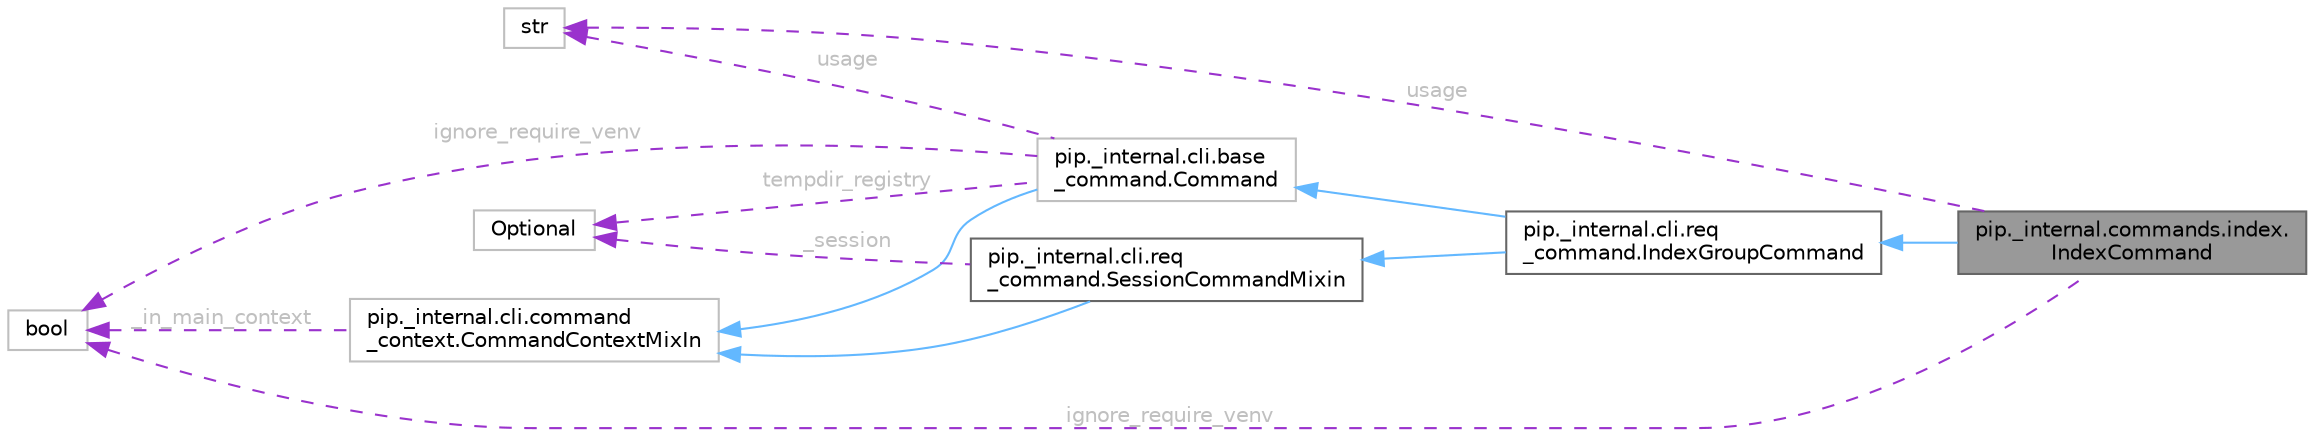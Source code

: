 digraph "pip._internal.commands.index.IndexCommand"
{
 // LATEX_PDF_SIZE
  bgcolor="transparent";
  edge [fontname=Helvetica,fontsize=10,labelfontname=Helvetica,labelfontsize=10];
  node [fontname=Helvetica,fontsize=10,shape=box,height=0.2,width=0.4];
  rankdir="LR";
  Node1 [id="Node000001",label="pip._internal.commands.index.\lIndexCommand",height=0.2,width=0.4,color="gray40", fillcolor="grey60", style="filled", fontcolor="black",tooltip=" "];
  Node2 -> Node1 [id="edge13_Node000001_Node000002",dir="back",color="steelblue1",style="solid",tooltip=" "];
  Node2 [id="Node000002",label="pip._internal.cli.req\l_command.IndexGroupCommand",height=0.2,width=0.4,color="gray40", fillcolor="white", style="filled",URL="$d7/dbf/classpip_1_1__internal_1_1cli_1_1req__command_1_1IndexGroupCommand.html",tooltip=" "];
  Node3 -> Node2 [id="edge14_Node000002_Node000003",dir="back",color="steelblue1",style="solid",tooltip=" "];
  Node3 [id="Node000003",label="pip._internal.cli.base\l_command.Command",height=0.2,width=0.4,color="grey75", fillcolor="white", style="filled",URL="$de/d79/classpip_1_1__internal_1_1cli_1_1base__command_1_1Command.html",tooltip=" "];
  Node4 -> Node3 [id="edge15_Node000003_Node000004",dir="back",color="steelblue1",style="solid",tooltip=" "];
  Node4 [id="Node000004",label="pip._internal.cli.command\l_context.CommandContextMixIn",height=0.2,width=0.4,color="grey75", fillcolor="white", style="filled",URL="$d5/d6c/classpip_1_1__internal_1_1cli_1_1command__context_1_1CommandContextMixIn.html",tooltip=" "];
  Node5 -> Node4 [id="edge16_Node000004_Node000005",dir="back",color="darkorchid3",style="dashed",tooltip=" ",label=" _in_main_context",fontcolor="grey" ];
  Node5 [id="Node000005",label="bool",height=0.2,width=0.4,color="grey75", fillcolor="white", style="filled",tooltip=" "];
  Node6 -> Node3 [id="edge17_Node000003_Node000006",dir="back",color="darkorchid3",style="dashed",tooltip=" ",label=" usage",fontcolor="grey" ];
  Node6 [id="Node000006",label="str",height=0.2,width=0.4,color="grey75", fillcolor="white", style="filled",tooltip=" "];
  Node5 -> Node3 [id="edge18_Node000003_Node000005",dir="back",color="darkorchid3",style="dashed",tooltip=" ",label=" ignore_require_venv",fontcolor="grey" ];
  Node7 -> Node3 [id="edge19_Node000003_Node000007",dir="back",color="darkorchid3",style="dashed",tooltip=" ",label=" tempdir_registry",fontcolor="grey" ];
  Node7 [id="Node000007",label="Optional",height=0.2,width=0.4,color="grey75", fillcolor="white", style="filled",tooltip=" "];
  Node8 -> Node2 [id="edge20_Node000002_Node000008",dir="back",color="steelblue1",style="solid",tooltip=" "];
  Node8 [id="Node000008",label="pip._internal.cli.req\l_command.SessionCommandMixin",height=0.2,width=0.4,color="gray40", fillcolor="white", style="filled",URL="$d3/d50/classpip_1_1__internal_1_1cli_1_1req__command_1_1SessionCommandMixin.html",tooltip=" "];
  Node4 -> Node8 [id="edge21_Node000008_Node000004",dir="back",color="steelblue1",style="solid",tooltip=" "];
  Node7 -> Node8 [id="edge22_Node000008_Node000007",dir="back",color="darkorchid3",style="dashed",tooltip=" ",label=" _session",fontcolor="grey" ];
  Node5 -> Node1 [id="edge23_Node000001_Node000005",dir="back",color="darkorchid3",style="dashed",tooltip=" ",label=" ignore_require_venv",fontcolor="grey" ];
  Node6 -> Node1 [id="edge24_Node000001_Node000006",dir="back",color="darkorchid3",style="dashed",tooltip=" ",label=" usage",fontcolor="grey" ];
}
